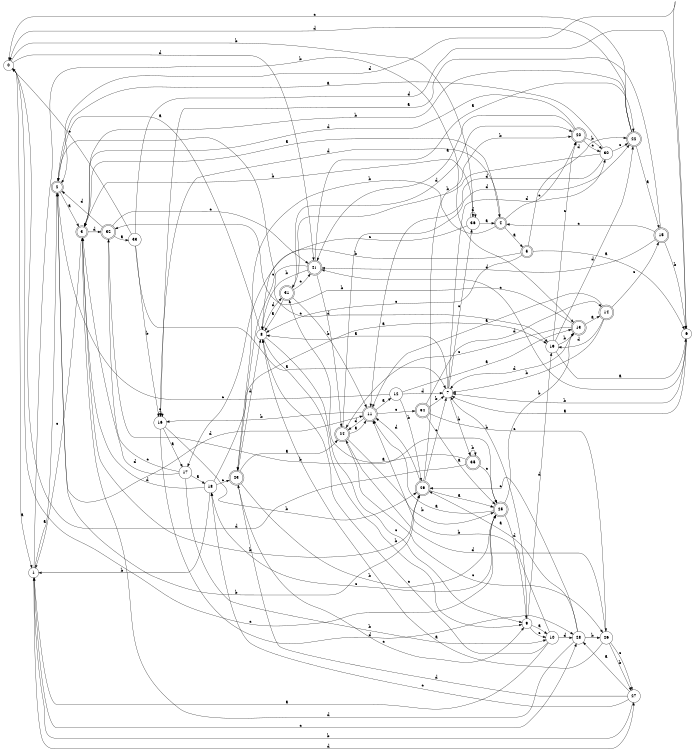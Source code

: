 digraph n30_6 {
__start0 [label="" shape="none"];

rankdir=LR;
size="8,5";

s0 [style="filled", color="black", fillcolor="white" shape="circle", label="0"];
s1 [style="filled", color="black", fillcolor="white" shape="circle", label="1"];
s2 [style="rounded,filled", color="black", fillcolor="white" shape="doublecircle", label="2"];
s3 [style="rounded,filled", color="black", fillcolor="white" shape="doublecircle", label="3"];
s4 [style="rounded,filled", color="black", fillcolor="white" shape="doublecircle", label="4"];
s5 [style="rounded,filled", color="black", fillcolor="white" shape="doublecircle", label="5"];
s6 [style="filled", color="black", fillcolor="white" shape="circle", label="6"];
s7 [style="filled", color="black", fillcolor="white" shape="circle", label="7"];
s8 [style="filled", color="black", fillcolor="white" shape="circle", label="8"];
s9 [style="filled", color="black", fillcolor="white" shape="circle", label="9"];
s10 [style="filled", color="black", fillcolor="white" shape="circle", label="10"];
s11 [style="rounded,filled", color="black", fillcolor="white" shape="doublecircle", label="11"];
s12 [style="filled", color="black", fillcolor="white" shape="circle", label="12"];
s13 [style="rounded,filled", color="black", fillcolor="white" shape="doublecircle", label="13"];
s14 [style="rounded,filled", color="black", fillcolor="white" shape="doublecircle", label="14"];
s15 [style="rounded,filled", color="black", fillcolor="white" shape="doublecircle", label="15"];
s16 [style="filled", color="black", fillcolor="white" shape="circle", label="16"];
s17 [style="filled", color="black", fillcolor="white" shape="circle", label="17"];
s18 [style="filled", color="black", fillcolor="white" shape="circle", label="18"];
s19 [style="filled", color="black", fillcolor="white" shape="circle", label="19"];
s20 [style="rounded,filled", color="black", fillcolor="white" shape="doublecircle", label="20"];
s21 [style="rounded,filled", color="black", fillcolor="white" shape="doublecircle", label="21"];
s22 [style="rounded,filled", color="black", fillcolor="white" shape="doublecircle", label="22"];
s23 [style="rounded,filled", color="black", fillcolor="white" shape="doublecircle", label="23"];
s24 [style="rounded,filled", color="black", fillcolor="white" shape="doublecircle", label="24"];
s25 [style="rounded,filled", color="black", fillcolor="white" shape="doublecircle", label="25"];
s26 [style="filled", color="black", fillcolor="white" shape="circle", label="26"];
s27 [style="filled", color="black", fillcolor="white" shape="circle", label="27"];
s28 [style="filled", color="black", fillcolor="white" shape="circle", label="28"];
s29 [style="rounded,filled", color="black", fillcolor="white" shape="doublecircle", label="29"];
s30 [style="filled", color="black", fillcolor="white" shape="circle", label="30"];
s31 [style="rounded,filled", color="black", fillcolor="white" shape="doublecircle", label="31"];
s32 [style="rounded,filled", color="black", fillcolor="white" shape="doublecircle", label="32"];
s33 [style="filled", color="black", fillcolor="white" shape="circle", label="33"];
s34 [style="rounded,filled", color="black", fillcolor="white" shape="doublecircle", label="34"];
s35 [style="rounded,filled", color="black", fillcolor="white" shape="doublecircle", label="35"];
s36 [style="filled", color="black", fillcolor="white" shape="circle", label="36"];
s0 -> s1 [label="a"];
s0 -> s36 [label="b"];
s0 -> s25 [label="c"];
s0 -> s21 [label="d"];
s1 -> s2 [label="a"];
s1 -> s13 [label="b"];
s1 -> s28 [label="c"];
s1 -> s27 [label="d"];
s2 -> s3 [label="a"];
s2 -> s29 [label="b"];
s2 -> s19 [label="c"];
s2 -> s11 [label="d"];
s3 -> s4 [label="a"];
s3 -> s29 [label="b"];
s3 -> s1 [label="c"];
s3 -> s32 [label="d"];
s4 -> s5 [label="a"];
s4 -> s23 [label="b"];
s4 -> s20 [label="c"];
s4 -> s16 [label="d"];
s5 -> s6 [label="a"];
s5 -> s17 [label="b"];
s5 -> s8 [label="c"];
s5 -> s22 [label="d"];
s6 -> s7 [label="a"];
s6 -> s7 [label="b"];
s6 -> s21 [label="c"];
s6 -> s2 [label="d"];
s7 -> s8 [label="a"];
s7 -> s35 [label="b"];
s7 -> s36 [label="c"];
s7 -> s30 [label="d"];
s8 -> s2 [label="a"];
s8 -> s9 [label="b"];
s8 -> s9 [label="c"];
s8 -> s31 [label="d"];
s9 -> s10 [label="a"];
s9 -> s7 [label="b"];
s9 -> s10 [label="c"];
s9 -> s19 [label="d"];
s10 -> s1 [label="a"];
s10 -> s11 [label="b"];
s10 -> s8 [label="c"];
s10 -> s28 [label="d"];
s11 -> s12 [label="a"];
s11 -> s16 [label="b"];
s11 -> s34 [label="c"];
s11 -> s24 [label="d"];
s12 -> s13 [label="a"];
s12 -> s29 [label="b"];
s12 -> s2 [label="c"];
s12 -> s7 [label="d"];
s13 -> s14 [label="a"];
s13 -> s32 [label="b"];
s13 -> s24 [label="c"];
s13 -> s7 [label="d"];
s14 -> s11 [label="a"];
s14 -> s7 [label="b"];
s14 -> s15 [label="c"];
s14 -> s19 [label="d"];
s15 -> s16 [label="a"];
s15 -> s6 [label="b"];
s15 -> s4 [label="c"];
s15 -> s21 [label="d"];
s16 -> s17 [label="a"];
s16 -> s29 [label="b"];
s16 -> s16 [label="c"];
s16 -> s28 [label="d"];
s17 -> s18 [label="a"];
s17 -> s10 [label="b"];
s17 -> s32 [label="c"];
s17 -> s3 [label="d"];
s18 -> s19 [label="a"];
s18 -> s1 [label="b"];
s18 -> s23 [label="c"];
s18 -> s3 [label="d"];
s19 -> s6 [label="a"];
s19 -> s13 [label="b"];
s19 -> s20 [label="c"];
s19 -> s22 [label="d"];
s20 -> s21 [label="a"];
s20 -> s30 [label="b"];
s20 -> s30 [label="c"];
s20 -> s3 [label="d"];
s21 -> s22 [label="a"];
s21 -> s8 [label="b"];
s21 -> s23 [label="c"];
s21 -> s24 [label="d"];
s22 -> s15 [label="a"];
s22 -> s3 [label="b"];
s22 -> s0 [label="c"];
s22 -> s0 [label="d"];
s23 -> s24 [label="a"];
s23 -> s25 [label="b"];
s23 -> s9 [label="c"];
s23 -> s8 [label="d"];
s24 -> s11 [label="a"];
s24 -> s25 [label="b"];
s24 -> s26 [label="c"];
s24 -> s22 [label="d"];
s25 -> s11 [label="a"];
s25 -> s13 [label="b"];
s25 -> s18 [label="c"];
s25 -> s9 [label="d"];
s26 -> s8 [label="a"];
s26 -> s27 [label="b"];
s26 -> s27 [label="c"];
s26 -> s24 [label="d"];
s27 -> s28 [label="a"];
s27 -> s1 [label="b"];
s27 -> s18 [label="c"];
s27 -> s23 [label="d"];
s28 -> s29 [label="a"];
s28 -> s26 [label="b"];
s28 -> s29 [label="c"];
s28 -> s3 [label="d"];
s29 -> s25 [label="a"];
s29 -> s20 [label="b"];
s29 -> s7 [label="c"];
s29 -> s11 [label="d"];
s30 -> s2 [label="a"];
s30 -> s31 [label="b"];
s30 -> s22 [label="c"];
s30 -> s11 [label="d"];
s31 -> s8 [label="a"];
s31 -> s11 [label="b"];
s31 -> s21 [label="c"];
s31 -> s20 [label="d"];
s32 -> s33 [label="a"];
s32 -> s25 [label="b"];
s32 -> s21 [label="c"];
s32 -> s2 [label="d"];
s33 -> s7 [label="a"];
s33 -> s16 [label="b"];
s33 -> s0 [label="c"];
s33 -> s6 [label="d"];
s34 -> s25 [label="a"];
s34 -> s7 [label="b"];
s34 -> s26 [label="c"];
s34 -> s14 [label="d"];
s35 -> s31 [label="a"];
s35 -> s35 [label="b"];
s35 -> s25 [label="c"];
s35 -> s0 [label="d"];
s36 -> s4 [label="a"];
s36 -> s3 [label="b"];
s36 -> s8 [label="c"];
s36 -> s36 [label="d"];

}